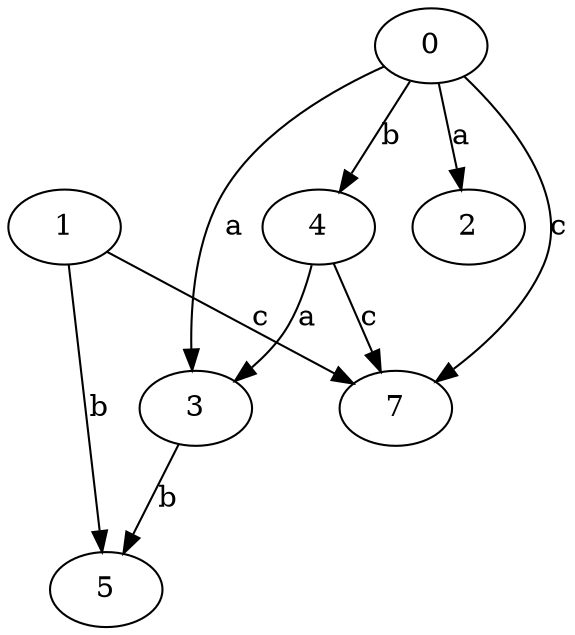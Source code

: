 strict digraph  {
1;
0;
2;
3;
4;
5;
7;
1 -> 5  [label=b];
1 -> 7  [label=c];
0 -> 2  [label=a];
0 -> 3  [label=a];
0 -> 4  [label=b];
0 -> 7  [label=c];
3 -> 5  [label=b];
4 -> 3  [label=a];
4 -> 7  [label=c];
}
